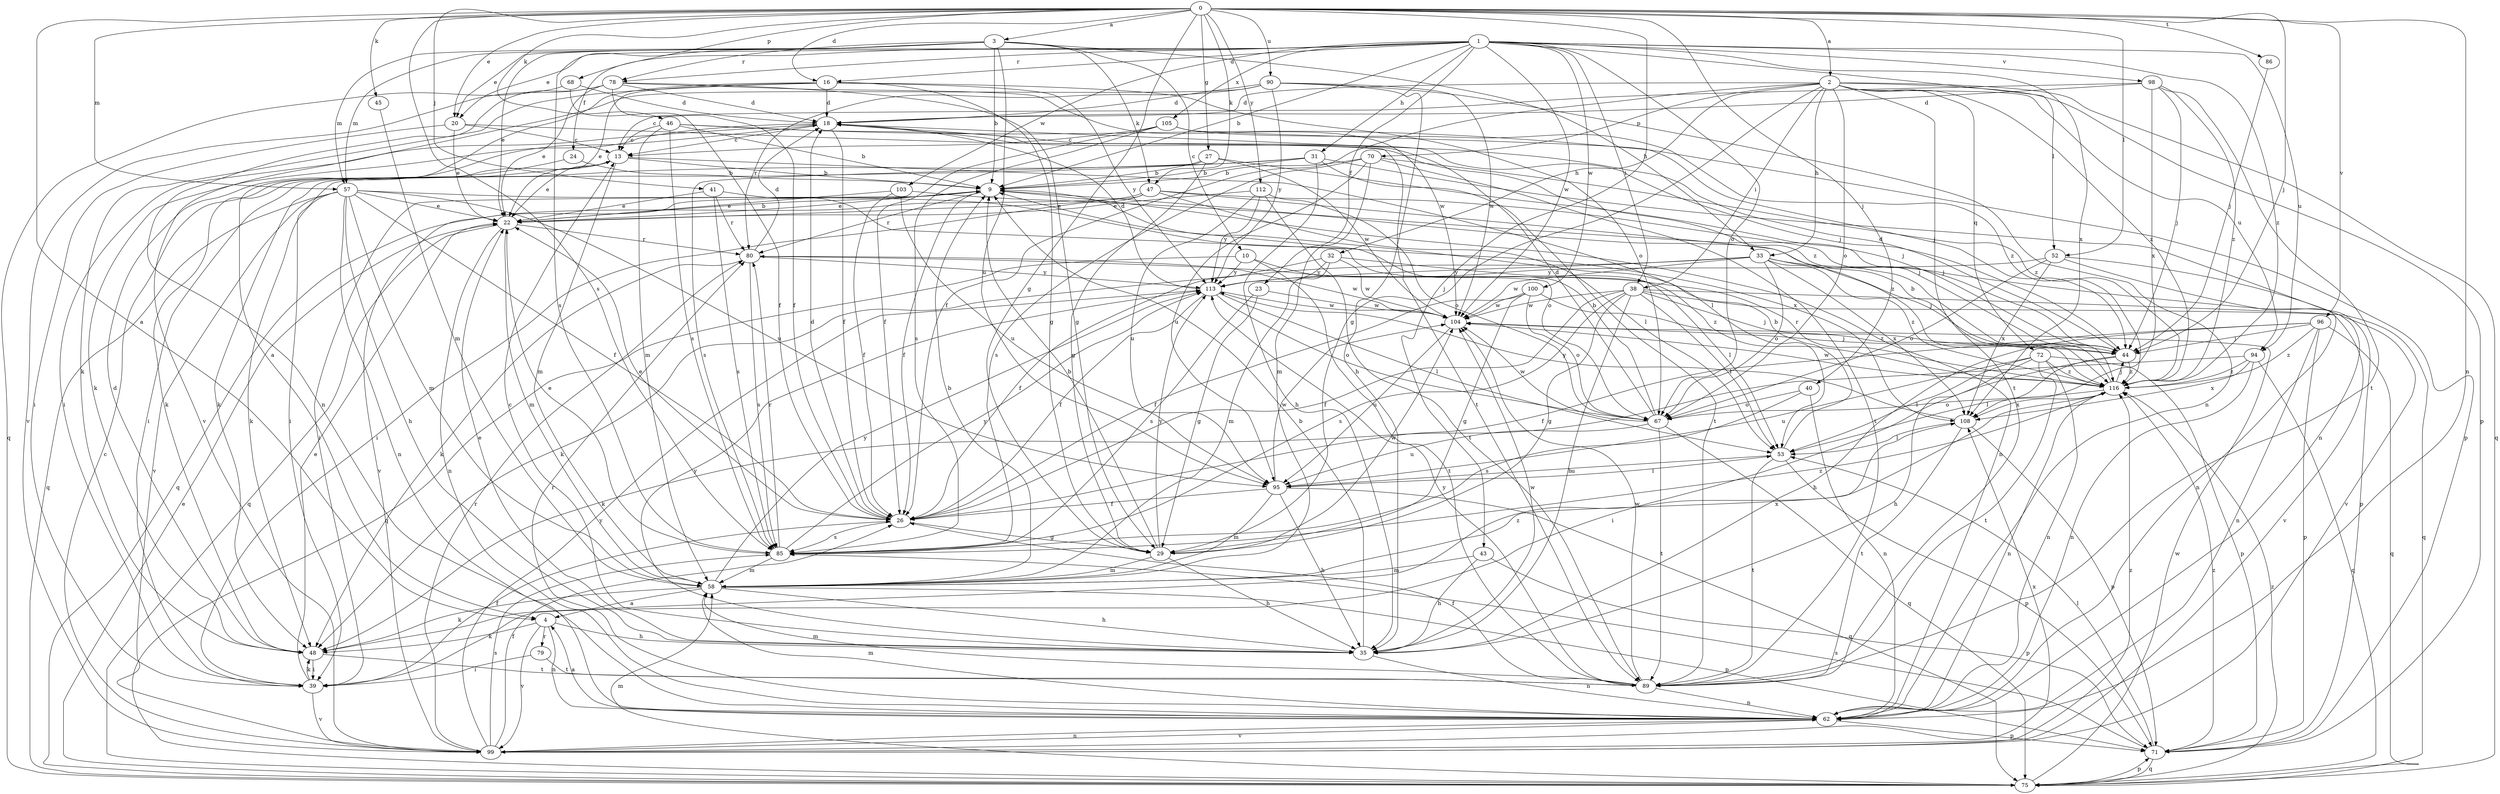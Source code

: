 strict digraph  {
0;
1;
2;
3;
4;
9;
10;
13;
16;
18;
20;
22;
23;
24;
26;
27;
29;
31;
32;
33;
35;
38;
39;
40;
41;
43;
44;
45;
46;
47;
48;
52;
53;
57;
58;
62;
67;
68;
70;
71;
72;
75;
78;
79;
80;
85;
86;
89;
90;
94;
95;
96;
98;
99;
100;
103;
104;
105;
108;
112;
113;
116;
0 -> 2  [label=a];
0 -> 3  [label=a];
0 -> 4  [label=a];
0 -> 16  [label=d];
0 -> 20  [label=e];
0 -> 27  [label=g];
0 -> 29  [label=g];
0 -> 40  [label=j];
0 -> 41  [label=j];
0 -> 43  [label=j];
0 -> 44  [label=j];
0 -> 45  [label=k];
0 -> 46  [label=k];
0 -> 47  [label=k];
0 -> 52  [label=l];
0 -> 57  [label=m];
0 -> 62  [label=n];
0 -> 68  [label=p];
0 -> 85  [label=s];
0 -> 86  [label=t];
0 -> 90  [label=u];
0 -> 96  [label=v];
0 -> 112  [label=y];
1 -> 9  [label=b];
1 -> 16  [label=d];
1 -> 20  [label=e];
1 -> 23  [label=f];
1 -> 24  [label=f];
1 -> 31  [label=h];
1 -> 38  [label=i];
1 -> 52  [label=l];
1 -> 57  [label=m];
1 -> 67  [label=o];
1 -> 78  [label=r];
1 -> 94  [label=u];
1 -> 98  [label=v];
1 -> 100  [label=w];
1 -> 103  [label=w];
1 -> 104  [label=w];
1 -> 105  [label=x];
1 -> 108  [label=x];
1 -> 116  [label=z];
2 -> 18  [label=d];
2 -> 26  [label=f];
2 -> 29  [label=g];
2 -> 32  [label=h];
2 -> 33  [label=h];
2 -> 38  [label=i];
2 -> 67  [label=o];
2 -> 70  [label=p];
2 -> 71  [label=p];
2 -> 72  [label=q];
2 -> 75  [label=q];
2 -> 89  [label=t];
2 -> 94  [label=u];
2 -> 116  [label=z];
3 -> 9  [label=b];
3 -> 10  [label=c];
3 -> 20  [label=e];
3 -> 22  [label=e];
3 -> 33  [label=h];
3 -> 47  [label=k];
3 -> 57  [label=m];
3 -> 78  [label=r];
3 -> 85  [label=s];
3 -> 95  [label=u];
4 -> 35  [label=h];
4 -> 48  [label=k];
4 -> 62  [label=n];
4 -> 79  [label=r];
4 -> 99  [label=v];
9 -> 22  [label=e];
9 -> 26  [label=f];
9 -> 39  [label=i];
9 -> 62  [label=n];
9 -> 80  [label=r];
9 -> 99  [label=v];
10 -> 75  [label=q];
10 -> 89  [label=t];
10 -> 113  [label=y];
10 -> 116  [label=z];
13 -> 9  [label=b];
13 -> 22  [label=e];
13 -> 39  [label=i];
13 -> 53  [label=l];
13 -> 58  [label=m];
16 -> 4  [label=a];
16 -> 18  [label=d];
16 -> 22  [label=e];
16 -> 29  [label=g];
16 -> 48  [label=k];
16 -> 67  [label=o];
16 -> 113  [label=y];
18 -> 13  [label=c];
18 -> 26  [label=f];
18 -> 39  [label=i];
18 -> 48  [label=k];
18 -> 89  [label=t];
20 -> 13  [label=c];
20 -> 22  [label=e];
20 -> 39  [label=i];
20 -> 116  [label=z];
22 -> 9  [label=b];
22 -> 58  [label=m];
22 -> 62  [label=n];
22 -> 75  [label=q];
22 -> 80  [label=r];
23 -> 29  [label=g];
23 -> 85  [label=s];
23 -> 104  [label=w];
24 -> 9  [label=b];
24 -> 48  [label=k];
26 -> 18  [label=d];
26 -> 22  [label=e];
26 -> 29  [label=g];
26 -> 85  [label=s];
27 -> 9  [label=b];
27 -> 29  [label=g];
27 -> 44  [label=j];
27 -> 85  [label=s];
27 -> 104  [label=w];
29 -> 9  [label=b];
29 -> 35  [label=h];
29 -> 58  [label=m];
29 -> 104  [label=w];
29 -> 113  [label=y];
31 -> 9  [label=b];
31 -> 35  [label=h];
31 -> 39  [label=i];
31 -> 48  [label=k];
31 -> 62  [label=n];
31 -> 89  [label=t];
32 -> 26  [label=f];
32 -> 53  [label=l];
32 -> 58  [label=m];
32 -> 104  [label=w];
32 -> 113  [label=y];
33 -> 44  [label=j];
33 -> 48  [label=k];
33 -> 67  [label=o];
33 -> 71  [label=p];
33 -> 104  [label=w];
33 -> 108  [label=x];
33 -> 113  [label=y];
33 -> 116  [label=z];
35 -> 9  [label=b];
35 -> 13  [label=c];
35 -> 22  [label=e];
35 -> 62  [label=n];
35 -> 104  [label=w];
35 -> 113  [label=y];
38 -> 26  [label=f];
38 -> 29  [label=g];
38 -> 35  [label=h];
38 -> 44  [label=j];
38 -> 53  [label=l];
38 -> 75  [label=q];
38 -> 85  [label=s];
38 -> 99  [label=v];
38 -> 104  [label=w];
39 -> 22  [label=e];
39 -> 26  [label=f];
39 -> 48  [label=k];
39 -> 99  [label=v];
40 -> 62  [label=n];
40 -> 67  [label=o];
40 -> 85  [label=s];
41 -> 22  [label=e];
41 -> 67  [label=o];
41 -> 80  [label=r];
41 -> 85  [label=s];
43 -> 35  [label=h];
43 -> 58  [label=m];
43 -> 71  [label=p];
44 -> 18  [label=d];
44 -> 39  [label=i];
44 -> 53  [label=l];
44 -> 116  [label=z];
45 -> 58  [label=m];
46 -> 9  [label=b];
46 -> 13  [label=c];
46 -> 44  [label=j];
46 -> 58  [label=m];
46 -> 71  [label=p];
46 -> 85  [label=s];
47 -> 22  [label=e];
47 -> 39  [label=i];
47 -> 44  [label=j];
47 -> 53  [label=l];
47 -> 75  [label=q];
47 -> 116  [label=z];
48 -> 18  [label=d];
48 -> 39  [label=i];
48 -> 89  [label=t];
48 -> 116  [label=z];
52 -> 62  [label=n];
52 -> 67  [label=o];
52 -> 99  [label=v];
52 -> 108  [label=x];
52 -> 113  [label=y];
53 -> 9  [label=b];
53 -> 71  [label=p];
53 -> 89  [label=t];
53 -> 95  [label=u];
57 -> 22  [label=e];
57 -> 26  [label=f];
57 -> 35  [label=h];
57 -> 48  [label=k];
57 -> 58  [label=m];
57 -> 62  [label=n];
57 -> 75  [label=q];
57 -> 95  [label=u];
57 -> 99  [label=v];
57 -> 108  [label=x];
58 -> 4  [label=a];
58 -> 9  [label=b];
58 -> 35  [label=h];
58 -> 48  [label=k];
58 -> 71  [label=p];
58 -> 108  [label=x];
58 -> 113  [label=y];
62 -> 4  [label=a];
62 -> 58  [label=m];
62 -> 71  [label=p];
62 -> 80  [label=r];
62 -> 99  [label=v];
67 -> 9  [label=b];
67 -> 18  [label=d];
67 -> 75  [label=q];
67 -> 89  [label=t];
67 -> 95  [label=u];
67 -> 104  [label=w];
68 -> 18  [label=d];
68 -> 26  [label=f];
68 -> 75  [label=q];
70 -> 9  [label=b];
70 -> 58  [label=m];
70 -> 85  [label=s];
70 -> 89  [label=t];
70 -> 95  [label=u];
70 -> 116  [label=z];
71 -> 53  [label=l];
71 -> 75  [label=q];
71 -> 85  [label=s];
71 -> 116  [label=z];
72 -> 35  [label=h];
72 -> 53  [label=l];
72 -> 62  [label=n];
72 -> 71  [label=p];
72 -> 89  [label=t];
72 -> 95  [label=u];
72 -> 116  [label=z];
75 -> 22  [label=e];
75 -> 58  [label=m];
75 -> 71  [label=p];
75 -> 104  [label=w];
75 -> 116  [label=z];
78 -> 18  [label=d];
78 -> 22  [label=e];
78 -> 26  [label=f];
78 -> 29  [label=g];
78 -> 62  [label=n];
78 -> 99  [label=v];
78 -> 104  [label=w];
79 -> 39  [label=i];
79 -> 89  [label=t];
80 -> 18  [label=d];
80 -> 48  [label=k];
80 -> 85  [label=s];
80 -> 104  [label=w];
80 -> 113  [label=y];
85 -> 22  [label=e];
85 -> 58  [label=m];
85 -> 80  [label=r];
85 -> 113  [label=y];
85 -> 116  [label=z];
86 -> 44  [label=j];
89 -> 26  [label=f];
89 -> 58  [label=m];
89 -> 62  [label=n];
89 -> 104  [label=w];
89 -> 113  [label=y];
90 -> 18  [label=d];
90 -> 35  [label=h];
90 -> 62  [label=n];
90 -> 80  [label=r];
90 -> 99  [label=v];
90 -> 104  [label=w];
90 -> 113  [label=y];
94 -> 48  [label=k];
94 -> 62  [label=n];
94 -> 75  [label=q];
94 -> 108  [label=x];
94 -> 116  [label=z];
95 -> 26  [label=f];
95 -> 35  [label=h];
95 -> 53  [label=l];
95 -> 58  [label=m];
95 -> 75  [label=q];
95 -> 104  [label=w];
96 -> 26  [label=f];
96 -> 35  [label=h];
96 -> 44  [label=j];
96 -> 62  [label=n];
96 -> 71  [label=p];
96 -> 75  [label=q];
96 -> 116  [label=z];
98 -> 13  [label=c];
98 -> 18  [label=d];
98 -> 44  [label=j];
98 -> 89  [label=t];
98 -> 108  [label=x];
98 -> 116  [label=z];
99 -> 13  [label=c];
99 -> 26  [label=f];
99 -> 62  [label=n];
99 -> 80  [label=r];
99 -> 85  [label=s];
99 -> 108  [label=x];
99 -> 113  [label=y];
99 -> 116  [label=z];
100 -> 26  [label=f];
100 -> 29  [label=g];
100 -> 67  [label=o];
100 -> 104  [label=w];
100 -> 116  [label=z];
103 -> 22  [label=e];
103 -> 26  [label=f];
103 -> 44  [label=j];
103 -> 95  [label=u];
104 -> 44  [label=j];
104 -> 95  [label=u];
105 -> 13  [label=c];
105 -> 26  [label=f];
105 -> 44  [label=j];
105 -> 85  [label=s];
105 -> 116  [label=z];
108 -> 53  [label=l];
108 -> 71  [label=p];
108 -> 89  [label=t];
108 -> 113  [label=y];
112 -> 22  [label=e];
112 -> 67  [label=o];
112 -> 89  [label=t];
112 -> 95  [label=u];
112 -> 113  [label=y];
113 -> 18  [label=d];
113 -> 26  [label=f];
113 -> 53  [label=l];
113 -> 67  [label=o];
113 -> 104  [label=w];
116 -> 9  [label=b];
116 -> 44  [label=j];
116 -> 62  [label=n];
116 -> 67  [label=o];
116 -> 80  [label=r];
116 -> 104  [label=w];
116 -> 108  [label=x];
}
